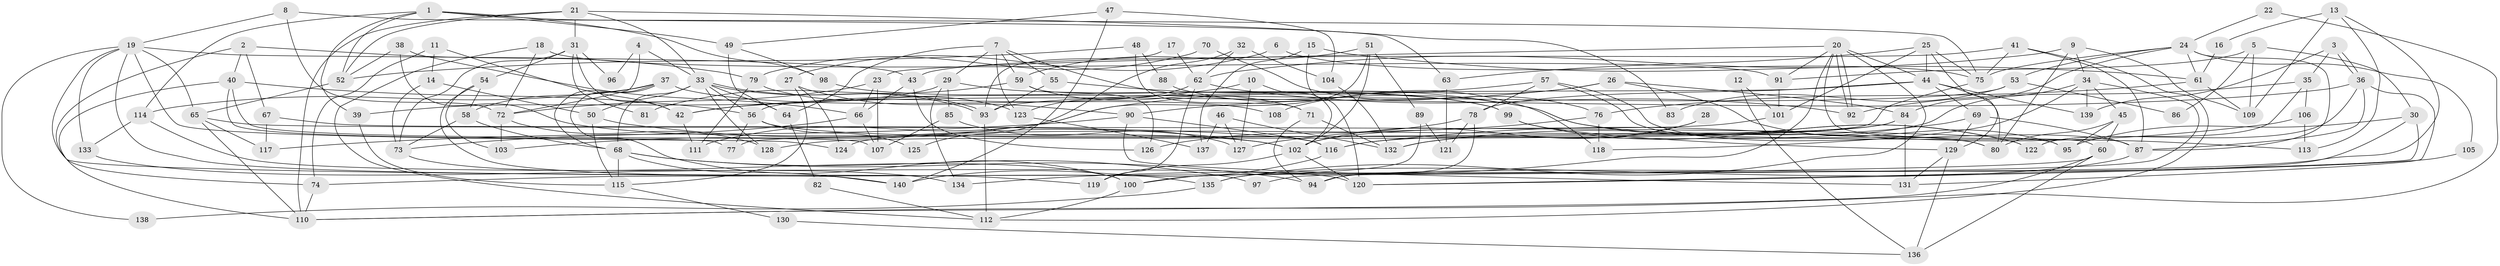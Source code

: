 // Generated by graph-tools (version 1.1) at 2025/51/03/09/25 04:51:12]
// undirected, 140 vertices, 280 edges
graph export_dot {
graph [start="1"]
  node [color=gray90,style=filled];
  1;
  2;
  3;
  4;
  5;
  6;
  7;
  8;
  9;
  10;
  11;
  12;
  13;
  14;
  15;
  16;
  17;
  18;
  19;
  20;
  21;
  22;
  23;
  24;
  25;
  26;
  27;
  28;
  29;
  30;
  31;
  32;
  33;
  34;
  35;
  36;
  37;
  38;
  39;
  40;
  41;
  42;
  43;
  44;
  45;
  46;
  47;
  48;
  49;
  50;
  51;
  52;
  53;
  54;
  55;
  56;
  57;
  58;
  59;
  60;
  61;
  62;
  63;
  64;
  65;
  66;
  67;
  68;
  69;
  70;
  71;
  72;
  73;
  74;
  75;
  76;
  77;
  78;
  79;
  80;
  81;
  82;
  83;
  84;
  85;
  86;
  87;
  88;
  89;
  90;
  91;
  92;
  93;
  94;
  95;
  96;
  97;
  98;
  99;
  100;
  101;
  102;
  103;
  104;
  105;
  106;
  107;
  108;
  109;
  110;
  111;
  112;
  113;
  114;
  115;
  116;
  117;
  118;
  119;
  120;
  121;
  122;
  123;
  124;
  125;
  126;
  127;
  128;
  129;
  130;
  131;
  132;
  133;
  134;
  135;
  136;
  137;
  138;
  139;
  140;
  1 -- 114;
  1 -- 49;
  1 -- 39;
  1 -- 52;
  1 -- 63;
  1 -- 98;
  2 -- 74;
  2 -- 67;
  2 -- 40;
  2 -- 79;
  3 -- 36;
  3 -- 36;
  3 -- 35;
  3 -- 139;
  4 -- 72;
  4 -- 33;
  4 -- 96;
  5 -- 91;
  5 -- 30;
  5 -- 86;
  5 -- 109;
  6 -- 75;
  6 -- 27;
  7 -- 59;
  7 -- 122;
  7 -- 29;
  7 -- 55;
  7 -- 64;
  7 -- 123;
  8 -- 75;
  8 -- 19;
  8 -- 72;
  9 -- 109;
  9 -- 80;
  9 -- 34;
  9 -- 62;
  10 -- 42;
  10 -- 102;
  10 -- 127;
  11 -- 42;
  11 -- 74;
  11 -- 14;
  12 -- 101;
  12 -- 136;
  13 -- 100;
  13 -- 113;
  13 -- 16;
  13 -- 109;
  14 -- 50;
  14 -- 73;
  15 -- 61;
  15 -- 120;
  15 -- 137;
  16 -- 61;
  17 -- 93;
  17 -- 62;
  18 -- 72;
  18 -- 91;
  18 -- 112;
  19 -- 124;
  19 -- 43;
  19 -- 65;
  19 -- 119;
  19 -- 133;
  19 -- 138;
  19 -- 140;
  20 -- 92;
  20 -- 92;
  20 -- 60;
  20 -- 23;
  20 -- 44;
  20 -- 91;
  20 -- 134;
  20 -- 135;
  21 -- 31;
  21 -- 33;
  21 -- 52;
  21 -- 83;
  21 -- 110;
  22 -- 24;
  22 -- 110;
  23 -- 66;
  23 -- 72;
  23 -- 107;
  24 -- 75;
  24 -- 87;
  24 -- 53;
  24 -- 61;
  24 -- 84;
  24 -- 105;
  25 -- 44;
  25 -- 75;
  25 -- 63;
  25 -- 101;
  25 -- 129;
  26 -- 84;
  26 -- 90;
  26 -- 95;
  26 -- 108;
  27 -- 90;
  27 -- 115;
  27 -- 124;
  28 -- 132;
  28 -- 102;
  29 -- 134;
  29 -- 39;
  29 -- 85;
  29 -- 99;
  30 -- 94;
  30 -- 95;
  30 -- 120;
  31 -- 54;
  31 -- 73;
  31 -- 42;
  31 -- 81;
  31 -- 96;
  32 -- 62;
  32 -- 104;
  32 -- 125;
  33 -- 93;
  33 -- 93;
  33 -- 50;
  33 -- 56;
  33 -- 64;
  33 -- 68;
  33 -- 128;
  34 -- 45;
  34 -- 97;
  34 -- 116;
  34 -- 118;
  34 -- 139;
  35 -- 92;
  35 -- 122;
  35 -- 106;
  36 -- 87;
  36 -- 42;
  36 -- 122;
  36 -- 131;
  37 -- 58;
  37 -- 100;
  37 -- 68;
  37 -- 108;
  37 -- 114;
  38 -- 52;
  38 -- 66;
  38 -- 102;
  39 -- 115;
  40 -- 110;
  40 -- 56;
  40 -- 77;
  40 -- 107;
  41 -- 112;
  41 -- 87;
  41 -- 43;
  41 -- 75;
  42 -- 111;
  43 -- 66;
  43 -- 126;
  44 -- 139;
  44 -- 69;
  44 -- 78;
  44 -- 80;
  44 -- 93;
  45 -- 95;
  45 -- 80;
  45 -- 60;
  46 -- 127;
  46 -- 137;
  46 -- 132;
  47 -- 49;
  47 -- 140;
  47 -- 104;
  48 -- 52;
  48 -- 71;
  48 -- 88;
  49 -- 98;
  49 -- 64;
  50 -- 102;
  50 -- 115;
  51 -- 89;
  51 -- 102;
  51 -- 59;
  51 -- 111;
  52 -- 65;
  53 -- 56;
  53 -- 83;
  53 -- 86;
  54 -- 135;
  54 -- 103;
  54 -- 58;
  55 -- 93;
  55 -- 113;
  56 -- 77;
  56 -- 80;
  56 -- 125;
  57 -- 78;
  57 -- 80;
  57 -- 87;
  57 -- 103;
  58 -- 68;
  58 -- 73;
  59 -- 126;
  59 -- 71;
  59 -- 81;
  60 -- 110;
  60 -- 74;
  60 -- 136;
  61 -- 109;
  61 -- 76;
  62 -- 123;
  62 -- 92;
  62 -- 119;
  63 -- 121;
  64 -- 82;
  65 -- 95;
  65 -- 110;
  65 -- 117;
  66 -- 73;
  66 -- 107;
  67 -- 117;
  67 -- 116;
  68 -- 94;
  68 -- 97;
  68 -- 115;
  68 -- 140;
  69 -- 129;
  69 -- 87;
  69 -- 132;
  70 -- 76;
  70 -- 79;
  71 -- 132;
  71 -- 94;
  72 -- 103;
  72 -- 128;
  73 -- 100;
  74 -- 110;
  75 -- 77;
  76 -- 127;
  76 -- 118;
  78 -- 94;
  78 -- 121;
  78 -- 126;
  79 -- 111;
  79 -- 123;
  82 -- 112;
  84 -- 128;
  84 -- 124;
  84 -- 131;
  85 -- 107;
  85 -- 127;
  87 -- 135;
  88 -- 118;
  89 -- 121;
  89 -- 100;
  90 -- 116;
  90 -- 131;
  90 -- 117;
  91 -- 101;
  93 -- 112;
  98 -- 99;
  99 -- 129;
  99 -- 122;
  100 -- 112;
  101 -- 102;
  102 -- 119;
  102 -- 120;
  104 -- 132;
  105 -- 120;
  106 -- 116;
  106 -- 113;
  114 -- 120;
  114 -- 133;
  115 -- 130;
  116 -- 140;
  123 -- 137;
  129 -- 131;
  129 -- 136;
  130 -- 136;
  133 -- 134;
  135 -- 138;
}
